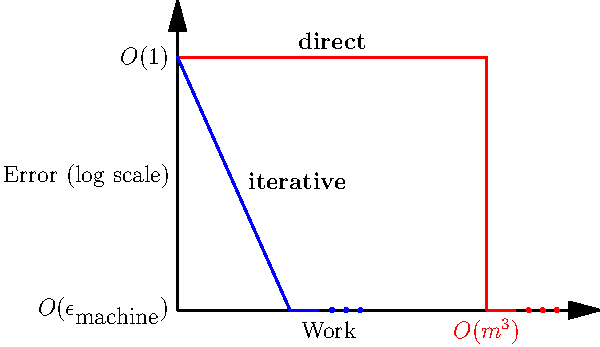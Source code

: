import graph;

size(300);
real y = 0.9;
real x = 1.5;

pen inv = invisible;
pen red_pen = linewidth(1.0pt) + red;
pen blue_pen = linewidth(1.0pt) + blue;
pen a = linewidth(1.0pt);

labely("$O(1)$",(0,y));
labely("$O(\epsilon_{\textrm{machine}})$",(0,0));

draw((0.0,0.0)--(0.0,y+0.2),inv);
draw((0,y)--(x,y),inv);
draw((0,y)--(x-0.4,y),red_pen);
draw((x-0.4,y)--(x-0.4,0.0),red_pen);
draw((x-0.4,0.0)--(x-0.3,0.0),red_pen);

draw((0,y)--(x-1.1,0.0),blue_pen);
draw((x-1.1,0.0)--(x-1.0,0.0),blue_pen);



xaxis(shift(-30,-2)*Label("Work"),Bottom,a, EndArrow);
yaxis(shift(0,-10)*Label("Error (log scale)"),Left,a,EndArrow);

labelx(Label("\textbf{direct}"), ((x-0.4)/2,y+0.13),align=S);
labelx(Label("\textbf{iterative}"), ((x-0.65)/2,+0.4),align=N);

labelx(Label("$O(m^3)$"), (x-0.4,0.0),align=S,red);

dot((x-0.25,0.0), linewidth(0.5pt) + red, Fill(red));
dot((x-0.2,0.0), linewidth(0.5pt) + red, Fill(red));
dot((x-0.15,0.0),linewidth(0.5pt) + red, Fill(red));

dot((x-0.95,0.0), linewidth(0.5pt) + blue, Fill(blue));
dot((x-0.9,0.0), linewidth(0.5pt) + blue, Fill(blue));
dot((x-0.85,0.0),linewidth(0.5pt) + blue, Fill(blue));
